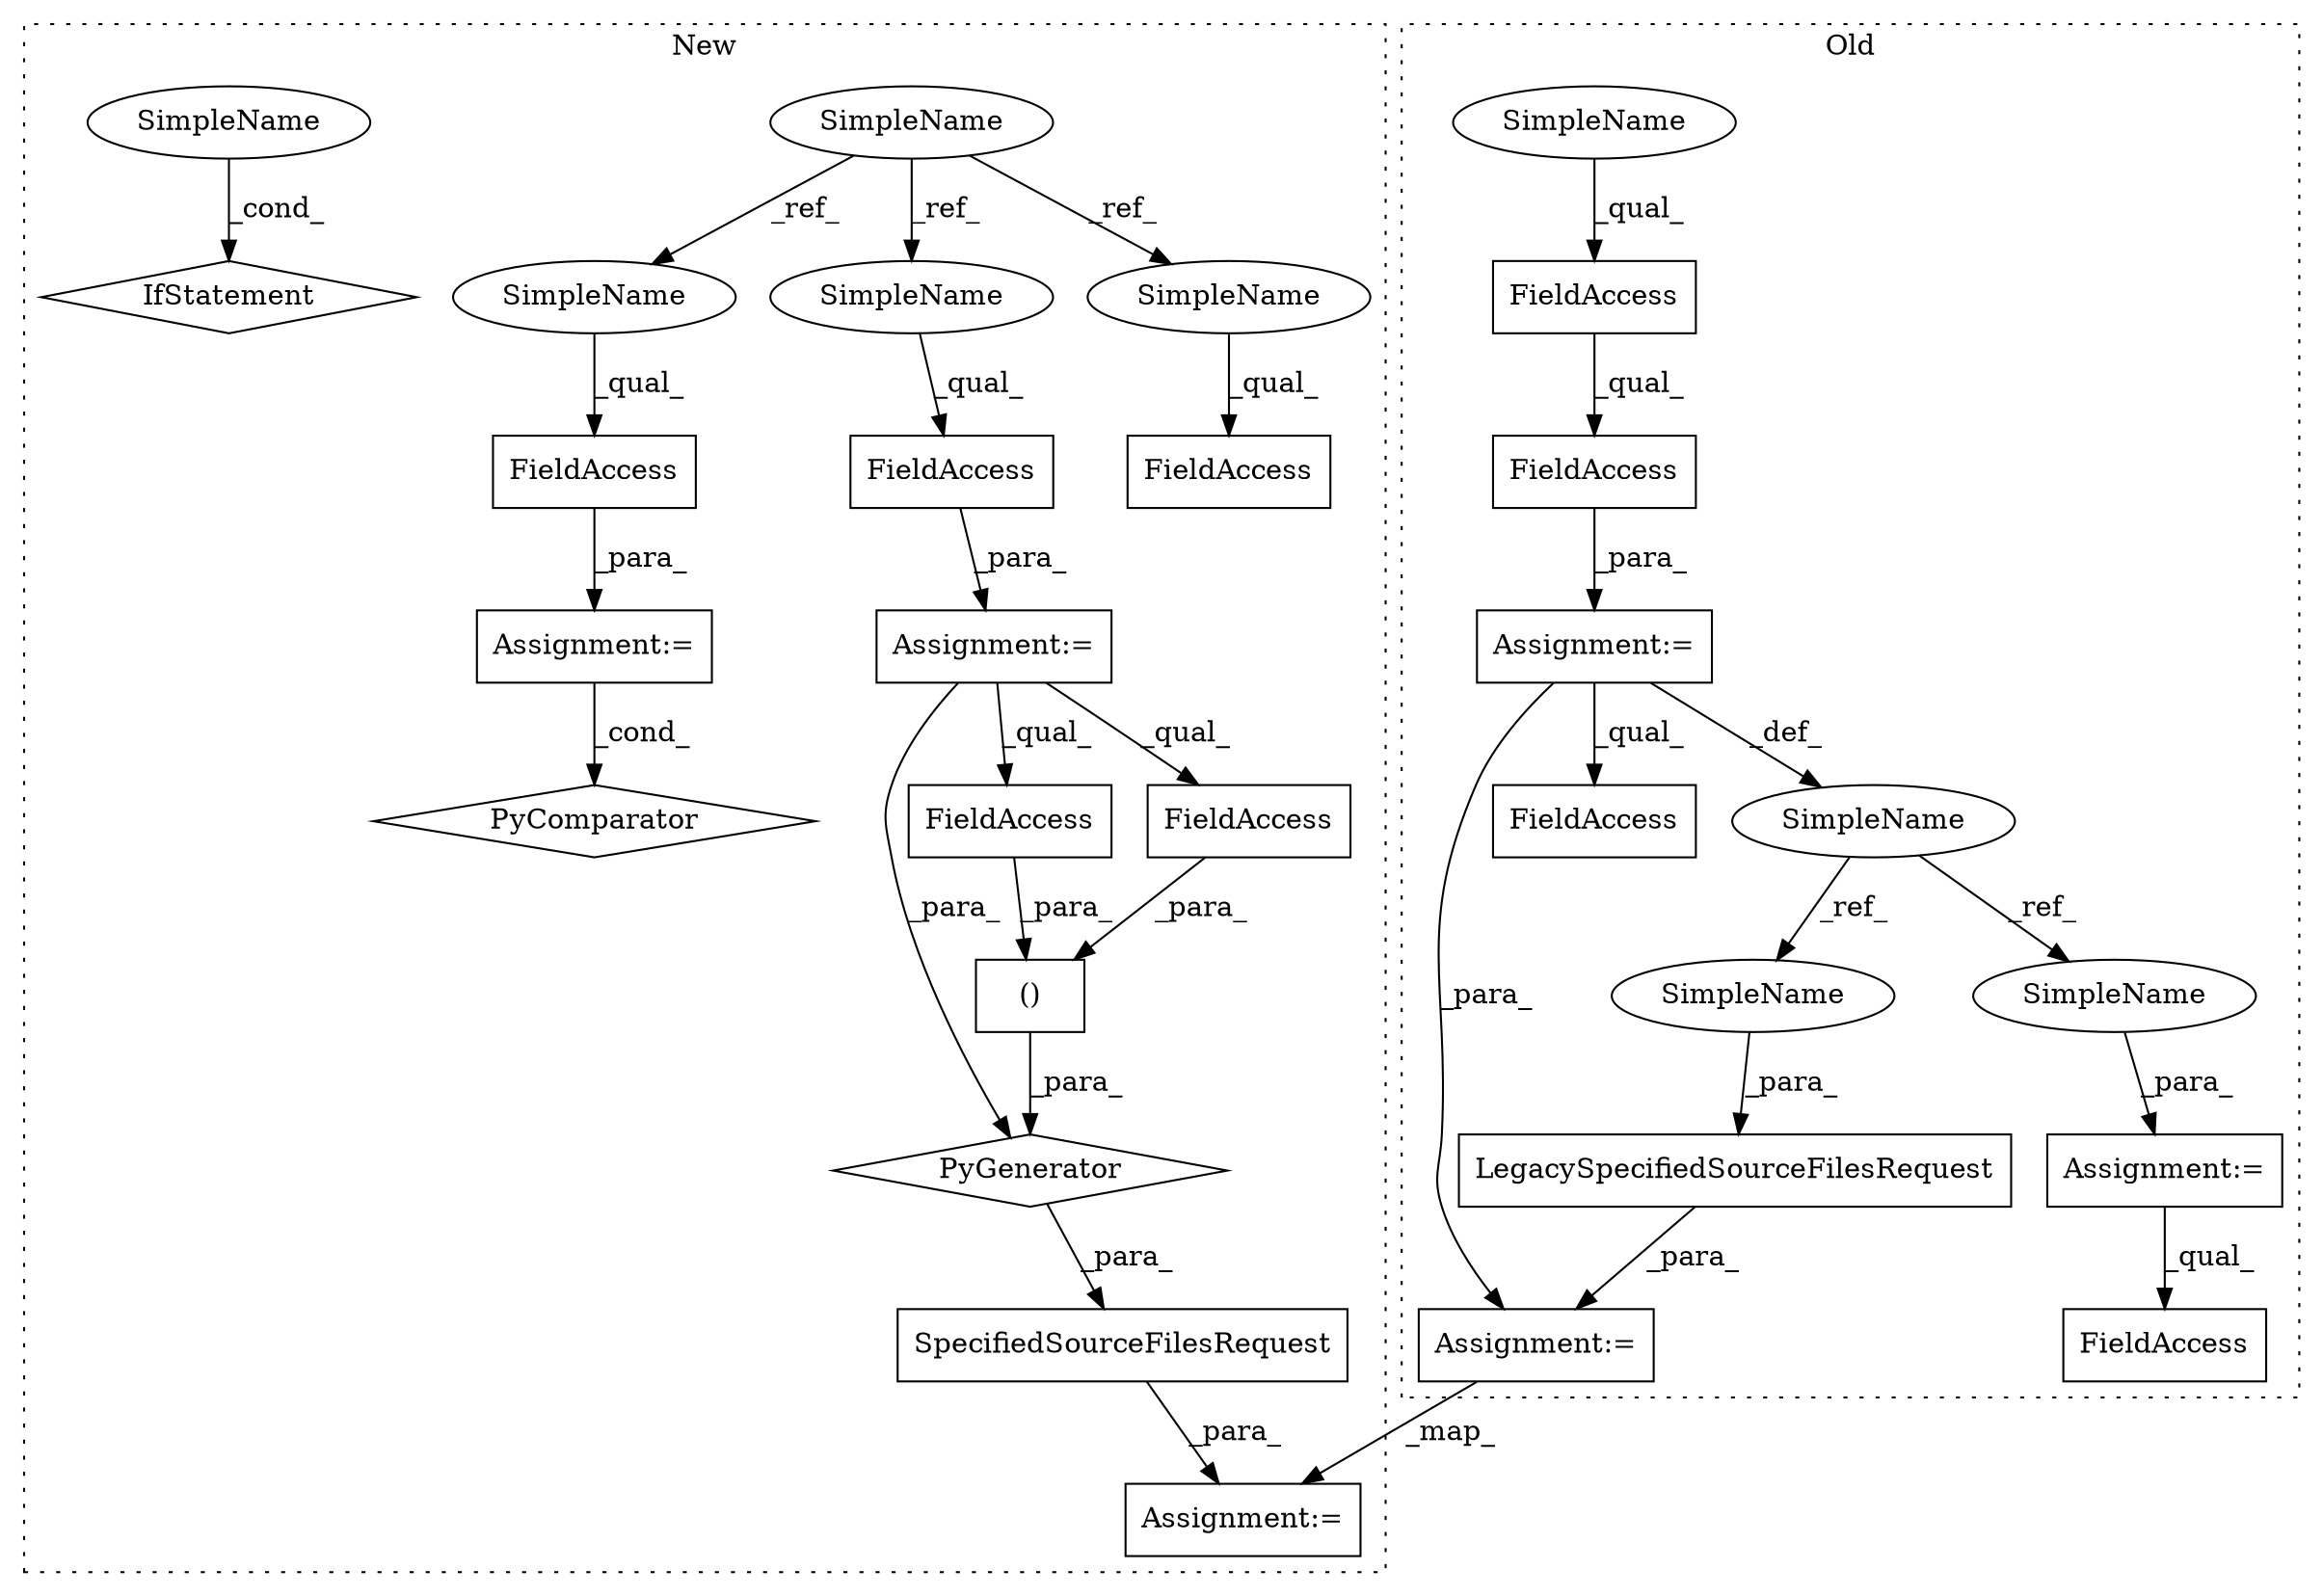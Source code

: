 digraph G {
subgraph cluster0 {
1 [label="LegacySpecifiedSourceFilesRequest" a="32" s="3284,3339" l="34,1" shape="box"];
6 [label="Assignment:=" a="7" s="3264" l="1" shape="box"];
10 [label="Assignment:=" a="7" s="2528" l="1" shape="box"];
11 [label="FieldAccess" a="22" s="3546" l="27" shape="box"];
12 [label="FieldAccess" a="22" s="2529" l="39" shape="box"];
13 [label="FieldAccess" a="22" s="2933" l="27" shape="box"];
14 [label="SimpleName" a="42" s="2507" l="21" shape="ellipse"];
15 [label="Assignment:=" a="7" s="3651" l="55" shape="box"];
18 [label="FieldAccess" a="22" s="2529" l="17" shape="box"];
28 [label="SimpleName" a="42" s="3318" l="21" shape="ellipse"];
29 [label="SimpleName" a="42" s="3676" l="21" shape="ellipse"];
30 [label="SimpleName" a="42" s="2529" l="7" shape="ellipse"];
label = "Old";
style="dotted";
}
subgraph cluster1 {
2 [label="SpecifiedSourceFilesRequest" a="32" s="3510,3698" l="42,-8" shape="box"];
3 [label="()" a="106" s="3552" l="40" shape="box"];
4 [label="FieldAccess" a="22" s="3579" l="13" shape="box"];
5 [label="PyGenerator" a="107" s="3552" l="146" shape="diamond"];
7 [label="Assignment:=" a="7" s="3490" l="1" shape="box"];
8 [label="IfStatement" a="25" s="3980" l="36" shape="diamond"];
9 [label="FieldAccess" a="22" s="3552" l="14" shape="box"];
16 [label="Assignment:=" a="7" s="3651" l="36" shape="box"];
17 [label="FieldAccess" a="22" s="3663" l="15" shape="box"];
19 [label="SimpleName" a="42" s="2572" l="7" shape="ellipse"];
20 [label="FieldAccess" a="22" s="3283" l="15" shape="box"];
21 [label="FieldAccess" a="22" s="3992" l="15" shape="box"];
22 [label="Assignment:=" a="7" s="3980" l="36" shape="box"];
23 [label="PyComparator" a="113" s="3980" l="36" shape="diamond"];
24 [label="SimpleName" a="42" s="4011" l="5" shape="ellipse"];
25 [label="SimpleName" a="42" s="3283" l="7" shape="ellipse"];
26 [label="SimpleName" a="42" s="3992" l="7" shape="ellipse"];
27 [label="SimpleName" a="42" s="3663" l="7" shape="ellipse"];
label = "New";
style="dotted";
}
1 -> 6 [label="_para_"];
2 -> 7 [label="_para_"];
3 -> 5 [label="_para_"];
4 -> 3 [label="_para_"];
5 -> 2 [label="_para_"];
6 -> 7 [label="_map_"];
9 -> 3 [label="_para_"];
10 -> 13 [label="_qual_"];
10 -> 14 [label="_def_"];
10 -> 6 [label="_para_"];
12 -> 10 [label="_para_"];
14 -> 29 [label="_ref_"];
14 -> 28 [label="_ref_"];
15 -> 11 [label="_qual_"];
16 -> 5 [label="_para_"];
16 -> 4 [label="_qual_"];
16 -> 9 [label="_qual_"];
17 -> 16 [label="_para_"];
18 -> 12 [label="_qual_"];
19 -> 27 [label="_ref_"];
19 -> 26 [label="_ref_"];
19 -> 25 [label="_ref_"];
21 -> 22 [label="_para_"];
22 -> 23 [label="_cond_"];
24 -> 8 [label="_cond_"];
25 -> 20 [label="_qual_"];
26 -> 21 [label="_qual_"];
27 -> 17 [label="_qual_"];
28 -> 1 [label="_para_"];
29 -> 15 [label="_para_"];
30 -> 18 [label="_qual_"];
}